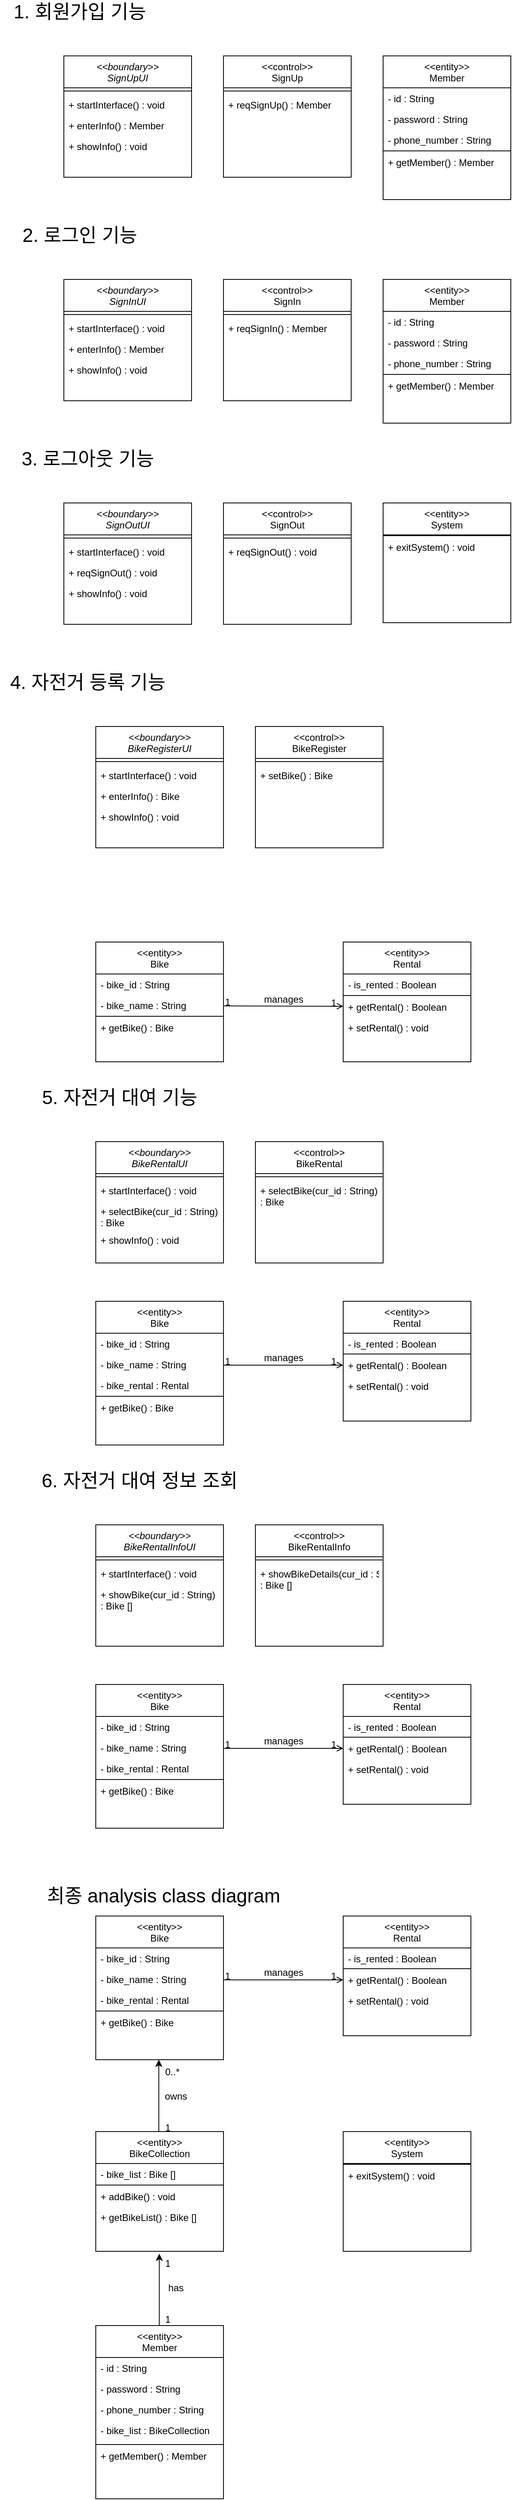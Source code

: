 <mxfile version="27.0.6">
  <diagram id="C5RBs43oDa-KdzZeNtuy" name="Page-1">
    <mxGraphModel dx="913" dy="504" grid="1" gridSize="10" guides="1" tooltips="1" connect="1" arrows="1" fold="1" page="1" pageScale="1" pageWidth="827" pageHeight="1169" math="0" shadow="0">
      <root>
        <mxCell id="WIyWlLk6GJQsqaUBKTNV-0" />
        <mxCell id="WIyWlLk6GJQsqaUBKTNV-1" parent="WIyWlLk6GJQsqaUBKTNV-0" />
        <mxCell id="zkfFHV4jXpPFQw0GAbJ--0" value="&lt;&lt;boundary&gt;&gt;&#xa;SignUpUI" style="swimlane;fontStyle=2;align=center;verticalAlign=top;childLayout=stackLayout;horizontal=1;startSize=40;horizontalStack=0;resizeParent=1;resizeLast=0;collapsible=1;marginBottom=0;rounded=0;shadow=0;strokeWidth=1;" parent="WIyWlLk6GJQsqaUBKTNV-1" vertex="1">
          <mxGeometry x="120" y="80" width="160" height="152" as="geometry">
            <mxRectangle x="220" y="120" width="160" height="26" as="alternateBounds" />
          </mxGeometry>
        </mxCell>
        <mxCell id="zkfFHV4jXpPFQw0GAbJ--4" value="" style="line;html=1;strokeWidth=1;align=left;verticalAlign=middle;spacingTop=-1;spacingLeft=3;spacingRight=3;rotatable=0;labelPosition=right;points=[];portConstraint=eastwest;" parent="zkfFHV4jXpPFQw0GAbJ--0" vertex="1">
          <mxGeometry y="40" width="160" height="8" as="geometry" />
        </mxCell>
        <mxCell id="zkfFHV4jXpPFQw0GAbJ--5" value="+ startInterface() : void" style="text;align=left;verticalAlign=top;spacingLeft=4;spacingRight=4;overflow=hidden;rotatable=0;points=[[0,0.5],[1,0.5]];portConstraint=eastwest;" parent="zkfFHV4jXpPFQw0GAbJ--0" vertex="1">
          <mxGeometry y="48" width="160" height="26" as="geometry" />
        </mxCell>
        <mxCell id="znJKKa7-wIsgLq9kwadT-13" value="+ enterInfo() : Member" style="text;align=left;verticalAlign=top;spacingLeft=4;spacingRight=4;overflow=hidden;rotatable=0;points=[[0,0.5],[1,0.5]];portConstraint=eastwest;" parent="zkfFHV4jXpPFQw0GAbJ--0" vertex="1">
          <mxGeometry y="74" width="160" height="26" as="geometry" />
        </mxCell>
        <mxCell id="znJKKa7-wIsgLq9kwadT-14" value="+ showInfo() : void" style="text;align=left;verticalAlign=top;spacingLeft=4;spacingRight=4;overflow=hidden;rotatable=0;points=[[0,0.5],[1,0.5]];portConstraint=eastwest;" parent="zkfFHV4jXpPFQw0GAbJ--0" vertex="1">
          <mxGeometry y="100" width="160" height="26" as="geometry" />
        </mxCell>
        <mxCell id="znJKKa7-wIsgLq9kwadT-0" value="&lt;&lt;control&gt;&gt;&#xa;SignUp" style="swimlane;fontStyle=0;align=center;verticalAlign=top;childLayout=stackLayout;horizontal=1;startSize=40;horizontalStack=0;resizeParent=1;resizeLast=0;collapsible=1;marginBottom=0;rounded=0;shadow=0;strokeWidth=1;" parent="WIyWlLk6GJQsqaUBKTNV-1" vertex="1">
          <mxGeometry x="320" y="80" width="160" height="152" as="geometry">
            <mxRectangle x="120" y="360" width="160" height="26" as="alternateBounds" />
          </mxGeometry>
        </mxCell>
        <mxCell id="znJKKa7-wIsgLq9kwadT-3" value="" style="line;html=1;strokeWidth=1;align=left;verticalAlign=middle;spacingTop=-1;spacingLeft=3;spacingRight=3;rotatable=0;labelPosition=right;points=[];portConstraint=eastwest;" parent="znJKKa7-wIsgLq9kwadT-0" vertex="1">
          <mxGeometry y="40" width="160" height="8" as="geometry" />
        </mxCell>
        <mxCell id="znJKKa7-wIsgLq9kwadT-4" value="+ reqSignUp() : Member" style="text;align=left;verticalAlign=top;spacingLeft=4;spacingRight=4;overflow=hidden;rotatable=0;points=[[0,0.5],[1,0.5]];portConstraint=eastwest;fontStyle=0" parent="znJKKa7-wIsgLq9kwadT-0" vertex="1">
          <mxGeometry y="48" width="160" height="26" as="geometry" />
        </mxCell>
        <mxCell id="znJKKa7-wIsgLq9kwadT-6" value="&lt;&lt;entity&gt;&gt;&#xa;Member" style="swimlane;fontStyle=0;align=center;verticalAlign=top;childLayout=stackLayout;horizontal=1;startSize=40;horizontalStack=0;resizeParent=1;resizeLast=0;collapsible=1;marginBottom=0;rounded=0;shadow=0;strokeWidth=1;" parent="WIyWlLk6GJQsqaUBKTNV-1" vertex="1">
          <mxGeometry x="520" y="80" width="160" height="180" as="geometry">
            <mxRectangle x="120" y="360" width="160" height="26" as="alternateBounds" />
          </mxGeometry>
        </mxCell>
        <mxCell id="znJKKa7-wIsgLq9kwadT-15" value="- id : String" style="text;align=left;verticalAlign=top;spacingLeft=4;spacingRight=4;overflow=hidden;rotatable=0;points=[[0,0.5],[1,0.5]];portConstraint=eastwest;" parent="znJKKa7-wIsgLq9kwadT-6" vertex="1">
          <mxGeometry y="40" width="160" height="26" as="geometry" />
        </mxCell>
        <mxCell id="znJKKa7-wIsgLq9kwadT-16" value="- password : String" style="text;align=left;verticalAlign=top;spacingLeft=4;spacingRight=4;overflow=hidden;rotatable=0;points=[[0,0.5],[1,0.5]];portConstraint=eastwest;" parent="znJKKa7-wIsgLq9kwadT-6" vertex="1">
          <mxGeometry y="66" width="160" height="26" as="geometry" />
        </mxCell>
        <mxCell id="znJKKa7-wIsgLq9kwadT-17" value="- phone_number : String" style="text;align=left;verticalAlign=top;spacingLeft=4;spacingRight=4;overflow=hidden;rotatable=0;points=[[0,0.5],[1,0.5]];portConstraint=eastwest;" parent="znJKKa7-wIsgLq9kwadT-6" vertex="1">
          <mxGeometry y="92" width="160" height="26" as="geometry" />
        </mxCell>
        <mxCell id="znJKKa7-wIsgLq9kwadT-9" value="" style="line;html=1;strokeWidth=1;align=left;verticalAlign=middle;spacingTop=-1;spacingLeft=3;spacingRight=3;rotatable=0;labelPosition=right;points=[];portConstraint=eastwest;" parent="znJKKa7-wIsgLq9kwadT-6" vertex="1">
          <mxGeometry y="118" width="160" height="2" as="geometry" />
        </mxCell>
        <mxCell id="oiuTVpjVhkVni7Yxts-U-2" value="+ getMember() : Member" style="text;align=left;verticalAlign=top;spacingLeft=4;spacingRight=4;overflow=hidden;rotatable=0;points=[[0,0.5],[1,0.5]];portConstraint=eastwest;fontStyle=0" parent="znJKKa7-wIsgLq9kwadT-6" vertex="1">
          <mxGeometry y="120" width="160" height="30" as="geometry" />
        </mxCell>
        <mxCell id="znJKKa7-wIsgLq9kwadT-18" value="1. 회원가입 기능" style="text;html=1;align=center;verticalAlign=middle;whiteSpace=wrap;rounded=0;fontSize=24;" parent="WIyWlLk6GJQsqaUBKTNV-1" vertex="1">
          <mxGeometry x="40" y="10" width="200" height="30" as="geometry" />
        </mxCell>
        <mxCell id="znJKKa7-wIsgLq9kwadT-19" value="2. 로그인 기능" style="text;html=1;align=center;verticalAlign=middle;whiteSpace=wrap;rounded=0;fontSize=24;" parent="WIyWlLk6GJQsqaUBKTNV-1" vertex="1">
          <mxGeometry x="40" y="290" width="200" height="30" as="geometry" />
        </mxCell>
        <mxCell id="znJKKa7-wIsgLq9kwadT-20" value="&lt;&lt;boundary&gt;&gt;&#xa;SignInUI" style="swimlane;fontStyle=2;align=center;verticalAlign=top;childLayout=stackLayout;horizontal=1;startSize=40;horizontalStack=0;resizeParent=1;resizeLast=0;collapsible=1;marginBottom=0;rounded=0;shadow=0;strokeWidth=1;" parent="WIyWlLk6GJQsqaUBKTNV-1" vertex="1">
          <mxGeometry x="120" y="360" width="160" height="152" as="geometry">
            <mxRectangle x="220" y="120" width="160" height="26" as="alternateBounds" />
          </mxGeometry>
        </mxCell>
        <mxCell id="znJKKa7-wIsgLq9kwadT-21" value="" style="line;html=1;strokeWidth=1;align=left;verticalAlign=middle;spacingTop=-1;spacingLeft=3;spacingRight=3;rotatable=0;labelPosition=right;points=[];portConstraint=eastwest;" parent="znJKKa7-wIsgLq9kwadT-20" vertex="1">
          <mxGeometry y="40" width="160" height="8" as="geometry" />
        </mxCell>
        <mxCell id="znJKKa7-wIsgLq9kwadT-22" value="+ startInterface() : void" style="text;align=left;verticalAlign=top;spacingLeft=4;spacingRight=4;overflow=hidden;rotatable=0;points=[[0,0.5],[1,0.5]];portConstraint=eastwest;" parent="znJKKa7-wIsgLq9kwadT-20" vertex="1">
          <mxGeometry y="48" width="160" height="26" as="geometry" />
        </mxCell>
        <mxCell id="znJKKa7-wIsgLq9kwadT-23" value="+ enterInfo() : Member" style="text;align=left;verticalAlign=top;spacingLeft=4;spacingRight=4;overflow=hidden;rotatable=0;points=[[0,0.5],[1,0.5]];portConstraint=eastwest;" parent="znJKKa7-wIsgLq9kwadT-20" vertex="1">
          <mxGeometry y="74" width="160" height="26" as="geometry" />
        </mxCell>
        <mxCell id="znJKKa7-wIsgLq9kwadT-24" value="+ showInfo() : void" style="text;align=left;verticalAlign=top;spacingLeft=4;spacingRight=4;overflow=hidden;rotatable=0;points=[[0,0.5],[1,0.5]];portConstraint=eastwest;" parent="znJKKa7-wIsgLq9kwadT-20" vertex="1">
          <mxGeometry y="100" width="160" height="26" as="geometry" />
        </mxCell>
        <mxCell id="znJKKa7-wIsgLq9kwadT-25" value="&lt;&lt;control&gt;&gt;&#xa;SignIn" style="swimlane;fontStyle=0;align=center;verticalAlign=top;childLayout=stackLayout;horizontal=1;startSize=40;horizontalStack=0;resizeParent=1;resizeLast=0;collapsible=1;marginBottom=0;rounded=0;shadow=0;strokeWidth=1;" parent="WIyWlLk6GJQsqaUBKTNV-1" vertex="1">
          <mxGeometry x="320" y="360" width="160" height="152" as="geometry">
            <mxRectangle x="120" y="360" width="160" height="26" as="alternateBounds" />
          </mxGeometry>
        </mxCell>
        <mxCell id="znJKKa7-wIsgLq9kwadT-26" value="" style="line;html=1;strokeWidth=1;align=left;verticalAlign=middle;spacingTop=-1;spacingLeft=3;spacingRight=3;rotatable=0;labelPosition=right;points=[];portConstraint=eastwest;" parent="znJKKa7-wIsgLq9kwadT-25" vertex="1">
          <mxGeometry y="40" width="160" height="8" as="geometry" />
        </mxCell>
        <mxCell id="znJKKa7-wIsgLq9kwadT-27" value="+ reqSignIn() : Member" style="text;align=left;verticalAlign=top;spacingLeft=4;spacingRight=4;overflow=hidden;rotatable=0;points=[[0,0.5],[1,0.5]];portConstraint=eastwest;fontStyle=0" parent="znJKKa7-wIsgLq9kwadT-25" vertex="1">
          <mxGeometry y="48" width="160" height="26" as="geometry" />
        </mxCell>
        <mxCell id="znJKKa7-wIsgLq9kwadT-34" value="3. 로그아웃 기능" style="text;html=1;align=center;verticalAlign=middle;whiteSpace=wrap;rounded=0;fontSize=24;" parent="WIyWlLk6GJQsqaUBKTNV-1" vertex="1">
          <mxGeometry x="50" y="570" width="200" height="30" as="geometry" />
        </mxCell>
        <mxCell id="znJKKa7-wIsgLq9kwadT-35" value="&lt;&lt;boundary&gt;&gt;&#xa;SignOutUI" style="swimlane;fontStyle=2;align=center;verticalAlign=top;childLayout=stackLayout;horizontal=1;startSize=40;horizontalStack=0;resizeParent=1;resizeLast=0;collapsible=1;marginBottom=0;rounded=0;shadow=0;strokeWidth=1;" parent="WIyWlLk6GJQsqaUBKTNV-1" vertex="1">
          <mxGeometry x="120" y="640" width="160" height="152" as="geometry">
            <mxRectangle x="220" y="120" width="160" height="26" as="alternateBounds" />
          </mxGeometry>
        </mxCell>
        <mxCell id="znJKKa7-wIsgLq9kwadT-36" value="" style="line;html=1;strokeWidth=1;align=left;verticalAlign=middle;spacingTop=-1;spacingLeft=3;spacingRight=3;rotatable=0;labelPosition=right;points=[];portConstraint=eastwest;" parent="znJKKa7-wIsgLq9kwadT-35" vertex="1">
          <mxGeometry y="40" width="160" height="8" as="geometry" />
        </mxCell>
        <mxCell id="znJKKa7-wIsgLq9kwadT-37" value="+ startInterface() : void" style="text;align=left;verticalAlign=top;spacingLeft=4;spacingRight=4;overflow=hidden;rotatable=0;points=[[0,0.5],[1,0.5]];portConstraint=eastwest;" parent="znJKKa7-wIsgLq9kwadT-35" vertex="1">
          <mxGeometry y="48" width="160" height="26" as="geometry" />
        </mxCell>
        <mxCell id="znJKKa7-wIsgLq9kwadT-38" value="+ reqSignOut() : void" style="text;align=left;verticalAlign=top;spacingLeft=4;spacingRight=4;overflow=hidden;rotatable=0;points=[[0,0.5],[1,0.5]];portConstraint=eastwest;" parent="znJKKa7-wIsgLq9kwadT-35" vertex="1">
          <mxGeometry y="74" width="160" height="26" as="geometry" />
        </mxCell>
        <mxCell id="znJKKa7-wIsgLq9kwadT-39" value="+ showInfo() : void" style="text;align=left;verticalAlign=top;spacingLeft=4;spacingRight=4;overflow=hidden;rotatable=0;points=[[0,0.5],[1,0.5]];portConstraint=eastwest;" parent="znJKKa7-wIsgLq9kwadT-35" vertex="1">
          <mxGeometry y="100" width="160" height="26" as="geometry" />
        </mxCell>
        <mxCell id="znJKKa7-wIsgLq9kwadT-40" value="&lt;&lt;control&gt;&gt;&#xa;SignOut" style="swimlane;fontStyle=0;align=center;verticalAlign=top;childLayout=stackLayout;horizontal=1;startSize=40;horizontalStack=0;resizeParent=1;resizeLast=0;collapsible=1;marginBottom=0;rounded=0;shadow=0;strokeWidth=1;" parent="WIyWlLk6GJQsqaUBKTNV-1" vertex="1">
          <mxGeometry x="320" y="640" width="160" height="152" as="geometry">
            <mxRectangle x="120" y="360" width="160" height="26" as="alternateBounds" />
          </mxGeometry>
        </mxCell>
        <mxCell id="znJKKa7-wIsgLq9kwadT-41" value="" style="line;html=1;strokeWidth=1;align=left;verticalAlign=middle;spacingTop=-1;spacingLeft=3;spacingRight=3;rotatable=0;labelPosition=right;points=[];portConstraint=eastwest;" parent="znJKKa7-wIsgLq9kwadT-40" vertex="1">
          <mxGeometry y="40" width="160" height="8" as="geometry" />
        </mxCell>
        <mxCell id="znJKKa7-wIsgLq9kwadT-42" value="+ reqSignOut() : void" style="text;align=left;verticalAlign=top;spacingLeft=4;spacingRight=4;overflow=hidden;rotatable=0;points=[[0,0.5],[1,0.5]];portConstraint=eastwest;fontStyle=0" parent="znJKKa7-wIsgLq9kwadT-40" vertex="1">
          <mxGeometry y="48" width="160" height="26" as="geometry" />
        </mxCell>
        <mxCell id="znJKKa7-wIsgLq9kwadT-43" value="&lt;&lt;entity&gt;&gt;&#xa;System" style="swimlane;fontStyle=0;align=center;verticalAlign=top;childLayout=stackLayout;horizontal=1;startSize=40;horizontalStack=0;resizeParent=1;resizeLast=0;collapsible=1;marginBottom=0;rounded=0;shadow=0;strokeWidth=1;" parent="WIyWlLk6GJQsqaUBKTNV-1" vertex="1">
          <mxGeometry x="520" y="640" width="160" height="150" as="geometry">
            <mxRectangle x="120" y="360" width="160" height="26" as="alternateBounds" />
          </mxGeometry>
        </mxCell>
        <mxCell id="znJKKa7-wIsgLq9kwadT-47" value="" style="line;html=1;strokeWidth=1;align=left;verticalAlign=middle;spacingTop=-1;spacingLeft=3;spacingRight=3;rotatable=0;labelPosition=right;points=[];portConstraint=eastwest;" parent="znJKKa7-wIsgLq9kwadT-43" vertex="1">
          <mxGeometry y="40" width="160" height="2" as="geometry" />
        </mxCell>
        <mxCell id="znJKKa7-wIsgLq9kwadT-48" value="+ exitSystem() : void" style="text;align=left;verticalAlign=top;spacingLeft=4;spacingRight=4;overflow=hidden;rotatable=0;points=[[0,0.5],[1,0.5]];portConstraint=eastwest;fontStyle=0" parent="znJKKa7-wIsgLq9kwadT-43" vertex="1">
          <mxGeometry y="42" width="160" height="26" as="geometry" />
        </mxCell>
        <mxCell id="znJKKa7-wIsgLq9kwadT-49" value="4. 자전거 등록 기능" style="text;html=1;align=center;verticalAlign=middle;whiteSpace=wrap;rounded=0;fontSize=24;" parent="WIyWlLk6GJQsqaUBKTNV-1" vertex="1">
          <mxGeometry x="50" y="850" width="200" height="30" as="geometry" />
        </mxCell>
        <mxCell id="znJKKa7-wIsgLq9kwadT-61" value="&lt;&lt;boundary&gt;&gt;&#xa;BikeRegisterUI" style="swimlane;fontStyle=2;align=center;verticalAlign=top;childLayout=stackLayout;horizontal=1;startSize=40;horizontalStack=0;resizeParent=1;resizeLast=0;collapsible=1;marginBottom=0;rounded=0;shadow=0;strokeWidth=1;" parent="WIyWlLk6GJQsqaUBKTNV-1" vertex="1">
          <mxGeometry x="160" y="920" width="160" height="152" as="geometry">
            <mxRectangle x="220" y="120" width="160" height="26" as="alternateBounds" />
          </mxGeometry>
        </mxCell>
        <mxCell id="znJKKa7-wIsgLq9kwadT-62" value="" style="line;html=1;strokeWidth=1;align=left;verticalAlign=middle;spacingTop=-1;spacingLeft=3;spacingRight=3;rotatable=0;labelPosition=right;points=[];portConstraint=eastwest;" parent="znJKKa7-wIsgLq9kwadT-61" vertex="1">
          <mxGeometry y="40" width="160" height="8" as="geometry" />
        </mxCell>
        <mxCell id="znJKKa7-wIsgLq9kwadT-63" value="+ startInterface() : void" style="text;align=left;verticalAlign=top;spacingLeft=4;spacingRight=4;overflow=hidden;rotatable=0;points=[[0,0.5],[1,0.5]];portConstraint=eastwest;" parent="znJKKa7-wIsgLq9kwadT-61" vertex="1">
          <mxGeometry y="48" width="160" height="26" as="geometry" />
        </mxCell>
        <mxCell id="znJKKa7-wIsgLq9kwadT-64" value="+ enterInfo() : Bike" style="text;align=left;verticalAlign=top;spacingLeft=4;spacingRight=4;overflow=hidden;rotatable=0;points=[[0,0.5],[1,0.5]];portConstraint=eastwest;" parent="znJKKa7-wIsgLq9kwadT-61" vertex="1">
          <mxGeometry y="74" width="160" height="26" as="geometry" />
        </mxCell>
        <mxCell id="znJKKa7-wIsgLq9kwadT-65" value="+ showInfo() : void" style="text;align=left;verticalAlign=top;spacingLeft=4;spacingRight=4;overflow=hidden;rotatable=0;points=[[0,0.5],[1,0.5]];portConstraint=eastwest;" parent="znJKKa7-wIsgLq9kwadT-61" vertex="1">
          <mxGeometry y="100" width="160" height="26" as="geometry" />
        </mxCell>
        <mxCell id="znJKKa7-wIsgLq9kwadT-66" value="&lt;&lt;control&gt;&gt;&#xa;BikeRegister" style="swimlane;fontStyle=0;align=center;verticalAlign=top;childLayout=stackLayout;horizontal=1;startSize=40;horizontalStack=0;resizeParent=1;resizeLast=0;collapsible=1;marginBottom=0;rounded=0;shadow=0;strokeWidth=1;" parent="WIyWlLk6GJQsqaUBKTNV-1" vertex="1">
          <mxGeometry x="360" y="920" width="160" height="152" as="geometry">
            <mxRectangle x="120" y="360" width="160" height="26" as="alternateBounds" />
          </mxGeometry>
        </mxCell>
        <mxCell id="znJKKa7-wIsgLq9kwadT-67" value="" style="line;html=1;strokeWidth=1;align=left;verticalAlign=middle;spacingTop=-1;spacingLeft=3;spacingRight=3;rotatable=0;labelPosition=right;points=[];portConstraint=eastwest;" parent="znJKKa7-wIsgLq9kwadT-66" vertex="1">
          <mxGeometry y="40" width="160" height="8" as="geometry" />
        </mxCell>
        <mxCell id="znJKKa7-wIsgLq9kwadT-68" value="+ setBike() : Bike" style="text;align=left;verticalAlign=top;spacingLeft=4;spacingRight=4;overflow=hidden;rotatable=0;points=[[0,0.5],[1,0.5]];portConstraint=eastwest;fontStyle=0" parent="znJKKa7-wIsgLq9kwadT-66" vertex="1">
          <mxGeometry y="48" width="160" height="26" as="geometry" />
        </mxCell>
        <mxCell id="znJKKa7-wIsgLq9kwadT-75" value="5. 자전거 대여 기능" style="text;html=1;align=center;verticalAlign=middle;whiteSpace=wrap;rounded=0;fontSize=24;" parent="WIyWlLk6GJQsqaUBKTNV-1" vertex="1">
          <mxGeometry x="90" y="1370" width="200" height="30" as="geometry" />
        </mxCell>
        <mxCell id="znJKKa7-wIsgLq9kwadT-76" value="&lt;&lt;boundary&gt;&gt;&#xa;BikeRentalUI" style="swimlane;fontStyle=2;align=center;verticalAlign=top;childLayout=stackLayout;horizontal=1;startSize=40;horizontalStack=0;resizeParent=1;resizeLast=0;collapsible=1;marginBottom=0;rounded=0;shadow=0;strokeWidth=1;" parent="WIyWlLk6GJQsqaUBKTNV-1" vertex="1">
          <mxGeometry x="160" y="1440" width="160" height="152" as="geometry">
            <mxRectangle x="220" y="120" width="160" height="26" as="alternateBounds" />
          </mxGeometry>
        </mxCell>
        <mxCell id="znJKKa7-wIsgLq9kwadT-77" value="" style="line;html=1;strokeWidth=1;align=left;verticalAlign=middle;spacingTop=-1;spacingLeft=3;spacingRight=3;rotatable=0;labelPosition=right;points=[];portConstraint=eastwest;" parent="znJKKa7-wIsgLq9kwadT-76" vertex="1">
          <mxGeometry y="40" width="160" height="8" as="geometry" />
        </mxCell>
        <mxCell id="znJKKa7-wIsgLq9kwadT-78" value="+ startInterface() : void" style="text;align=left;verticalAlign=top;spacingLeft=4;spacingRight=4;overflow=hidden;rotatable=0;points=[[0,0.5],[1,0.5]];portConstraint=eastwest;" parent="znJKKa7-wIsgLq9kwadT-76" vertex="1">
          <mxGeometry y="48" width="160" height="26" as="geometry" />
        </mxCell>
        <mxCell id="znJKKa7-wIsgLq9kwadT-79" value="+ selectBike(cur_id : String)&#xa;: Bike" style="text;align=left;verticalAlign=top;spacingLeft=4;spacingRight=4;overflow=hidden;rotatable=0;points=[[0,0.5],[1,0.5]];portConstraint=eastwest;" parent="znJKKa7-wIsgLq9kwadT-76" vertex="1">
          <mxGeometry y="74" width="160" height="36" as="geometry" />
        </mxCell>
        <mxCell id="znJKKa7-wIsgLq9kwadT-80" value="+ showInfo() : void" style="text;align=left;verticalAlign=top;spacingLeft=4;spacingRight=4;overflow=hidden;rotatable=0;points=[[0,0.5],[1,0.5]];portConstraint=eastwest;" parent="znJKKa7-wIsgLq9kwadT-76" vertex="1">
          <mxGeometry y="110" width="160" height="26" as="geometry" />
        </mxCell>
        <mxCell id="znJKKa7-wIsgLq9kwadT-81" value="&lt;&lt;control&gt;&gt;&#xa;BikeRental" style="swimlane;fontStyle=0;align=center;verticalAlign=top;childLayout=stackLayout;horizontal=1;startSize=40;horizontalStack=0;resizeParent=1;resizeLast=0;collapsible=1;marginBottom=0;rounded=0;shadow=0;strokeWidth=1;" parent="WIyWlLk6GJQsqaUBKTNV-1" vertex="1">
          <mxGeometry x="360" y="1440" width="160" height="152" as="geometry">
            <mxRectangle x="120" y="360" width="160" height="26" as="alternateBounds" />
          </mxGeometry>
        </mxCell>
        <mxCell id="znJKKa7-wIsgLq9kwadT-82" value="" style="line;html=1;strokeWidth=1;align=left;verticalAlign=middle;spacingTop=-1;spacingLeft=3;spacingRight=3;rotatable=0;labelPosition=right;points=[];portConstraint=eastwest;" parent="znJKKa7-wIsgLq9kwadT-81" vertex="1">
          <mxGeometry y="40" width="160" height="8" as="geometry" />
        </mxCell>
        <mxCell id="znJKKa7-wIsgLq9kwadT-83" value="+ selectBike(cur_id : String)&#xa;: Bike" style="text;align=left;verticalAlign=top;spacingLeft=4;spacingRight=4;overflow=hidden;rotatable=0;points=[[0,0.5],[1,0.5]];portConstraint=eastwest;fontStyle=0" parent="znJKKa7-wIsgLq9kwadT-81" vertex="1">
          <mxGeometry y="48" width="160" height="52" as="geometry" />
        </mxCell>
        <mxCell id="znJKKa7-wIsgLq9kwadT-112" value="6. 자전거 대여 정보 조회" style="text;html=1;align=center;verticalAlign=middle;whiteSpace=wrap;rounded=0;fontSize=24;" parent="WIyWlLk6GJQsqaUBKTNV-1" vertex="1">
          <mxGeometry x="90" y="1850" width="250" height="30" as="geometry" />
        </mxCell>
        <mxCell id="znJKKa7-wIsgLq9kwadT-113" value="&lt;&lt;boundary&gt;&gt;&#xa;BikeRentalInfoUI" style="swimlane;fontStyle=2;align=center;verticalAlign=top;childLayout=stackLayout;horizontal=1;startSize=40;horizontalStack=0;resizeParent=1;resizeLast=0;collapsible=1;marginBottom=0;rounded=0;shadow=0;strokeWidth=1;" parent="WIyWlLk6GJQsqaUBKTNV-1" vertex="1">
          <mxGeometry x="160" y="1920" width="160" height="152" as="geometry">
            <mxRectangle x="220" y="120" width="160" height="26" as="alternateBounds" />
          </mxGeometry>
        </mxCell>
        <mxCell id="znJKKa7-wIsgLq9kwadT-114" value="" style="line;html=1;strokeWidth=1;align=left;verticalAlign=middle;spacingTop=-1;spacingLeft=3;spacingRight=3;rotatable=0;labelPosition=right;points=[];portConstraint=eastwest;" parent="znJKKa7-wIsgLq9kwadT-113" vertex="1">
          <mxGeometry y="40" width="160" height="8" as="geometry" />
        </mxCell>
        <mxCell id="znJKKa7-wIsgLq9kwadT-115" value="+ startInterface() : void" style="text;align=left;verticalAlign=top;spacingLeft=4;spacingRight=4;overflow=hidden;rotatable=0;points=[[0,0.5],[1,0.5]];portConstraint=eastwest;" parent="znJKKa7-wIsgLq9kwadT-113" vertex="1">
          <mxGeometry y="48" width="160" height="26" as="geometry" />
        </mxCell>
        <mxCell id="znJKKa7-wIsgLq9kwadT-116" value="+ showBike(cur_id : String)&#xa;: Bike []" style="text;align=left;verticalAlign=top;spacingLeft=4;spacingRight=4;overflow=hidden;rotatable=0;points=[[0,0.5],[1,0.5]];portConstraint=eastwest;" parent="znJKKa7-wIsgLq9kwadT-113" vertex="1">
          <mxGeometry y="74" width="160" height="56" as="geometry" />
        </mxCell>
        <mxCell id="znJKKa7-wIsgLq9kwadT-118" value="&lt;&lt;control&gt;&gt;&#xa;BikeRentalInfo" style="swimlane;fontStyle=0;align=center;verticalAlign=top;childLayout=stackLayout;horizontal=1;startSize=40;horizontalStack=0;resizeParent=1;resizeLast=0;collapsible=1;marginBottom=0;rounded=0;shadow=0;strokeWidth=1;" parent="WIyWlLk6GJQsqaUBKTNV-1" vertex="1">
          <mxGeometry x="360" y="1920" width="160" height="152" as="geometry">
            <mxRectangle x="120" y="360" width="160" height="26" as="alternateBounds" />
          </mxGeometry>
        </mxCell>
        <mxCell id="znJKKa7-wIsgLq9kwadT-119" value="" style="line;html=1;strokeWidth=1;align=left;verticalAlign=middle;spacingTop=-1;spacingLeft=3;spacingRight=3;rotatable=0;labelPosition=right;points=[];portConstraint=eastwest;" parent="znJKKa7-wIsgLq9kwadT-118" vertex="1">
          <mxGeometry y="40" width="160" height="8" as="geometry" />
        </mxCell>
        <mxCell id="znJKKa7-wIsgLq9kwadT-120" value="+ showBikeDetails(cur_id : String)&#xa;: Bike []" style="text;align=left;verticalAlign=top;spacingLeft=4;spacingRight=4;overflow=hidden;rotatable=0;points=[[0,0.5],[1,0.5]];portConstraint=eastwest;fontStyle=0" parent="znJKKa7-wIsgLq9kwadT-118" vertex="1">
          <mxGeometry y="48" width="160" height="52" as="geometry" />
        </mxCell>
        <mxCell id="Q6VU5MWx2RJyQ_C1QBci-0" value="&lt;&lt;entity&gt;&gt;&#xa;Bike" style="swimlane;fontStyle=0;align=center;verticalAlign=top;childLayout=stackLayout;horizontal=1;startSize=40;horizontalStack=0;resizeParent=1;resizeLast=0;collapsible=1;marginBottom=0;rounded=0;shadow=0;strokeWidth=1;" parent="WIyWlLk6GJQsqaUBKTNV-1" vertex="1">
          <mxGeometry x="160" y="1190" width="160" height="150" as="geometry">
            <mxRectangle x="120" y="360" width="160" height="26" as="alternateBounds" />
          </mxGeometry>
        </mxCell>
        <mxCell id="Q6VU5MWx2RJyQ_C1QBci-1" value="- bike_id : String" style="text;align=left;verticalAlign=top;spacingLeft=4;spacingRight=4;overflow=hidden;rotatable=0;points=[[0,0.5],[1,0.5]];portConstraint=eastwest;" parent="Q6VU5MWx2RJyQ_C1QBci-0" vertex="1">
          <mxGeometry y="40" width="160" height="26" as="geometry" />
        </mxCell>
        <mxCell id="Q6VU5MWx2RJyQ_C1QBci-2" value="- bike_name : String" style="text;align=left;verticalAlign=top;spacingLeft=4;spacingRight=4;overflow=hidden;rotatable=0;points=[[0,0.5],[1,0.5]];portConstraint=eastwest;" parent="Q6VU5MWx2RJyQ_C1QBci-0" vertex="1">
          <mxGeometry y="66" width="160" height="26" as="geometry" />
        </mxCell>
        <mxCell id="Q6VU5MWx2RJyQ_C1QBci-3" value="" style="line;html=1;strokeWidth=1;align=left;verticalAlign=middle;spacingTop=-1;spacingLeft=3;spacingRight=3;rotatable=0;labelPosition=right;points=[];portConstraint=eastwest;" parent="Q6VU5MWx2RJyQ_C1QBci-0" vertex="1">
          <mxGeometry y="92" width="160" height="2" as="geometry" />
        </mxCell>
        <mxCell id="Q6VU5MWx2RJyQ_C1QBci-4" value="+ getBike() : Bike" style="text;align=left;verticalAlign=top;spacingLeft=4;spacingRight=4;overflow=hidden;rotatable=0;points=[[0,0.5],[1,0.5]];portConstraint=eastwest;fontStyle=0" parent="Q6VU5MWx2RJyQ_C1QBci-0" vertex="1">
          <mxGeometry y="94" width="160" height="26" as="geometry" />
        </mxCell>
        <mxCell id="Q6VU5MWx2RJyQ_C1QBci-5" value="&lt;&lt;entity&gt;&gt;&#xa;Rental" style="swimlane;fontStyle=0;align=center;verticalAlign=top;childLayout=stackLayout;horizontal=1;startSize=40;horizontalStack=0;resizeParent=1;resizeLast=0;collapsible=1;marginBottom=0;rounded=0;shadow=0;strokeWidth=1;" parent="WIyWlLk6GJQsqaUBKTNV-1" vertex="1">
          <mxGeometry x="470" y="1190" width="160" height="150" as="geometry">
            <mxRectangle x="120" y="360" width="160" height="26" as="alternateBounds" />
          </mxGeometry>
        </mxCell>
        <mxCell id="Q6VU5MWx2RJyQ_C1QBci-6" value="- is_rented : Boolean" style="text;align=left;verticalAlign=top;spacingLeft=4;spacingRight=4;overflow=hidden;rotatable=0;points=[[0,0.5],[1,0.5]];portConstraint=eastwest;" parent="Q6VU5MWx2RJyQ_C1QBci-5" vertex="1">
          <mxGeometry y="40" width="160" height="26" as="geometry" />
        </mxCell>
        <mxCell id="Q6VU5MWx2RJyQ_C1QBci-7" value="" style="line;html=1;strokeWidth=1;align=left;verticalAlign=middle;spacingTop=-1;spacingLeft=3;spacingRight=3;rotatable=0;labelPosition=right;points=[];portConstraint=eastwest;" parent="Q6VU5MWx2RJyQ_C1QBci-5" vertex="1">
          <mxGeometry y="66" width="160" height="2" as="geometry" />
        </mxCell>
        <mxCell id="Q6VU5MWx2RJyQ_C1QBci-8" value="+ getRental() : Boolean" style="text;align=left;verticalAlign=top;spacingLeft=4;spacingRight=4;overflow=hidden;rotatable=0;points=[[0,0.5],[1,0.5]];portConstraint=eastwest;fontStyle=0" parent="Q6VU5MWx2RJyQ_C1QBci-5" vertex="1">
          <mxGeometry y="68" width="160" height="26" as="geometry" />
        </mxCell>
        <mxCell id="Q6VU5MWx2RJyQ_C1QBci-16" value="+ setRental() : void" style="text;align=left;verticalAlign=top;spacingLeft=4;spacingRight=4;overflow=hidden;rotatable=0;points=[[0,0.5],[1,0.5]];portConstraint=eastwest;fontStyle=0" parent="Q6VU5MWx2RJyQ_C1QBci-5" vertex="1">
          <mxGeometry y="94" width="160" height="26" as="geometry" />
        </mxCell>
        <mxCell id="Q6VU5MWx2RJyQ_C1QBci-10" value="" style="endArrow=open;shadow=0;strokeWidth=1;rounded=0;curved=0;endFill=1;edgeStyle=elbowEdgeStyle;elbow=vertical;entryX=0;entryY=0.5;entryDx=0;entryDy=0;" parent="WIyWlLk6GJQsqaUBKTNV-1" target="Q6VU5MWx2RJyQ_C1QBci-8" edge="1">
          <mxGeometry x="0.5" y="41" relative="1" as="geometry">
            <mxPoint x="320" y="1270" as="sourcePoint" />
            <mxPoint x="448" y="1270" as="targetPoint" />
            <mxPoint x="-40" y="32" as="offset" />
          </mxGeometry>
        </mxCell>
        <mxCell id="Q6VU5MWx2RJyQ_C1QBci-11" value="1" style="resizable=0;align=left;verticalAlign=bottom;labelBackgroundColor=none;fontSize=12;" parent="Q6VU5MWx2RJyQ_C1QBci-10" connectable="0" vertex="1">
          <mxGeometry x="-1" relative="1" as="geometry">
            <mxPoint y="4" as="offset" />
          </mxGeometry>
        </mxCell>
        <mxCell id="Q6VU5MWx2RJyQ_C1QBci-12" value="1" style="resizable=0;align=right;verticalAlign=bottom;labelBackgroundColor=none;fontSize=12;" parent="Q6VU5MWx2RJyQ_C1QBci-10" connectable="0" vertex="1">
          <mxGeometry x="1" relative="1" as="geometry">
            <mxPoint x="-7" y="4" as="offset" />
          </mxGeometry>
        </mxCell>
        <mxCell id="Q6VU5MWx2RJyQ_C1QBci-13" value="manages" style="text;html=1;resizable=0;points=[];;align=center;verticalAlign=middle;labelBackgroundColor=none;rounded=0;shadow=0;strokeWidth=1;fontSize=12;" parent="Q6VU5MWx2RJyQ_C1QBci-10" vertex="1" connectable="0">
          <mxGeometry x="0.5" y="49" relative="1" as="geometry">
            <mxPoint x="-38" y="40" as="offset" />
          </mxGeometry>
        </mxCell>
        <mxCell id="Q6VU5MWx2RJyQ_C1QBci-17" value="&lt;&lt;entity&gt;&gt;&#xa;Bike" style="swimlane;fontStyle=0;align=center;verticalAlign=top;childLayout=stackLayout;horizontal=1;startSize=40;horizontalStack=0;resizeParent=1;resizeLast=0;collapsible=1;marginBottom=0;rounded=0;shadow=0;strokeWidth=1;" parent="WIyWlLk6GJQsqaUBKTNV-1" vertex="1">
          <mxGeometry x="160" y="1640" width="160" height="180" as="geometry">
            <mxRectangle x="120" y="360" width="160" height="26" as="alternateBounds" />
          </mxGeometry>
        </mxCell>
        <mxCell id="Q6VU5MWx2RJyQ_C1QBci-18" value="- bike_id : String" style="text;align=left;verticalAlign=top;spacingLeft=4;spacingRight=4;overflow=hidden;rotatable=0;points=[[0,0.5],[1,0.5]];portConstraint=eastwest;" parent="Q6VU5MWx2RJyQ_C1QBci-17" vertex="1">
          <mxGeometry y="40" width="160" height="26" as="geometry" />
        </mxCell>
        <mxCell id="Q6VU5MWx2RJyQ_C1QBci-19" value="- bike_name : String" style="text;align=left;verticalAlign=top;spacingLeft=4;spacingRight=4;overflow=hidden;rotatable=0;points=[[0,0.5],[1,0.5]];portConstraint=eastwest;" parent="Q6VU5MWx2RJyQ_C1QBci-17" vertex="1">
          <mxGeometry y="66" width="160" height="26" as="geometry" />
        </mxCell>
        <mxCell id="luOhovZbfKaCXBTnrdMP-12" value="- bike_rental : Rental" style="text;align=left;verticalAlign=top;spacingLeft=4;spacingRight=4;overflow=hidden;rotatable=0;points=[[0,0.5],[1,0.5]];portConstraint=eastwest;" vertex="1" parent="Q6VU5MWx2RJyQ_C1QBci-17">
          <mxGeometry y="92" width="160" height="26" as="geometry" />
        </mxCell>
        <mxCell id="Q6VU5MWx2RJyQ_C1QBci-20" value="" style="line;html=1;strokeWidth=1;align=left;verticalAlign=middle;spacingTop=-1;spacingLeft=3;spacingRight=3;rotatable=0;labelPosition=right;points=[];portConstraint=eastwest;" parent="Q6VU5MWx2RJyQ_C1QBci-17" vertex="1">
          <mxGeometry y="118" width="160" height="2" as="geometry" />
        </mxCell>
        <mxCell id="Q6VU5MWx2RJyQ_C1QBci-21" value="+ getBike() : Bike" style="text;align=left;verticalAlign=top;spacingLeft=4;spacingRight=4;overflow=hidden;rotatable=0;points=[[0,0.5],[1,0.5]];portConstraint=eastwest;fontStyle=0" parent="Q6VU5MWx2RJyQ_C1QBci-17" vertex="1">
          <mxGeometry y="120" width="160" height="26" as="geometry" />
        </mxCell>
        <mxCell id="Q6VU5MWx2RJyQ_C1QBci-23" value="&lt;&lt;entity&gt;&gt;&#xa;Rental" style="swimlane;fontStyle=0;align=center;verticalAlign=top;childLayout=stackLayout;horizontal=1;startSize=40;horizontalStack=0;resizeParent=1;resizeLast=0;collapsible=1;marginBottom=0;rounded=0;shadow=0;strokeWidth=1;" parent="WIyWlLk6GJQsqaUBKTNV-1" vertex="1">
          <mxGeometry x="470" y="1640" width="160" height="150" as="geometry">
            <mxRectangle x="120" y="360" width="160" height="26" as="alternateBounds" />
          </mxGeometry>
        </mxCell>
        <mxCell id="Q6VU5MWx2RJyQ_C1QBci-24" value="- is_rented : Boolean" style="text;align=left;verticalAlign=top;spacingLeft=4;spacingRight=4;overflow=hidden;rotatable=0;points=[[0,0.5],[1,0.5]];portConstraint=eastwest;" parent="Q6VU5MWx2RJyQ_C1QBci-23" vertex="1">
          <mxGeometry y="40" width="160" height="25" as="geometry" />
        </mxCell>
        <mxCell id="Q6VU5MWx2RJyQ_C1QBci-25" value="" style="line;html=1;strokeWidth=1;align=left;verticalAlign=middle;spacingTop=-1;spacingLeft=3;spacingRight=3;rotatable=0;labelPosition=right;points=[];portConstraint=eastwest;" parent="Q6VU5MWx2RJyQ_C1QBci-23" vertex="1">
          <mxGeometry y="65" width="160" height="2" as="geometry" />
        </mxCell>
        <mxCell id="Q6VU5MWx2RJyQ_C1QBci-26" value="+ getRental() : Boolean" style="text;align=left;verticalAlign=top;spacingLeft=4;spacingRight=4;overflow=hidden;rotatable=0;points=[[0,0.5],[1,0.5]];portConstraint=eastwest;fontStyle=0" parent="Q6VU5MWx2RJyQ_C1QBci-23" vertex="1">
          <mxGeometry y="67" width="160" height="26" as="geometry" />
        </mxCell>
        <mxCell id="Q6VU5MWx2RJyQ_C1QBci-28" value="+ setRental() : void" style="text;align=left;verticalAlign=top;spacingLeft=4;spacingRight=4;overflow=hidden;rotatable=0;points=[[0,0.5],[1,0.5]];portConstraint=eastwest;fontStyle=0" parent="Q6VU5MWx2RJyQ_C1QBci-23" vertex="1">
          <mxGeometry y="93" width="160" height="26" as="geometry" />
        </mxCell>
        <mxCell id="Q6VU5MWx2RJyQ_C1QBci-29" value="" style="endArrow=open;shadow=0;strokeWidth=1;rounded=0;curved=0;endFill=1;edgeStyle=elbowEdgeStyle;elbow=vertical;entryX=0;entryY=0.5;entryDx=0;entryDy=0;" parent="WIyWlLk6GJQsqaUBKTNV-1" target="Q6VU5MWx2RJyQ_C1QBci-26" edge="1">
          <mxGeometry x="0.5" y="41" relative="1" as="geometry">
            <mxPoint x="320" y="1720" as="sourcePoint" />
            <mxPoint x="448" y="1720" as="targetPoint" />
            <mxPoint x="-40" y="32" as="offset" />
          </mxGeometry>
        </mxCell>
        <mxCell id="Q6VU5MWx2RJyQ_C1QBci-30" value="1" style="resizable=0;align=left;verticalAlign=bottom;labelBackgroundColor=none;fontSize=12;" parent="Q6VU5MWx2RJyQ_C1QBci-29" connectable="0" vertex="1">
          <mxGeometry x="-1" relative="1" as="geometry">
            <mxPoint y="4" as="offset" />
          </mxGeometry>
        </mxCell>
        <mxCell id="Q6VU5MWx2RJyQ_C1QBci-31" value="1" style="resizable=0;align=right;verticalAlign=bottom;labelBackgroundColor=none;fontSize=12;" parent="Q6VU5MWx2RJyQ_C1QBci-29" connectable="0" vertex="1">
          <mxGeometry x="1" relative="1" as="geometry">
            <mxPoint x="-7" y="4" as="offset" />
          </mxGeometry>
        </mxCell>
        <mxCell id="Q6VU5MWx2RJyQ_C1QBci-32" value="manages" style="text;html=1;resizable=0;points=[];;align=center;verticalAlign=middle;labelBackgroundColor=none;rounded=0;shadow=0;strokeWidth=1;fontSize=12;" parent="Q6VU5MWx2RJyQ_C1QBci-29" vertex="1" connectable="0">
          <mxGeometry x="0.5" y="49" relative="1" as="geometry">
            <mxPoint x="-38" y="40" as="offset" />
          </mxGeometry>
        </mxCell>
        <mxCell id="Q6VU5MWx2RJyQ_C1QBci-65" value="최종 analysis class diagram" style="text;html=1;align=center;verticalAlign=middle;whiteSpace=wrap;rounded=0;fontSize=24;" parent="WIyWlLk6GJQsqaUBKTNV-1" vertex="1">
          <mxGeometry x="90" y="2370" width="310" height="30" as="geometry" />
        </mxCell>
        <mxCell id="Q6VU5MWx2RJyQ_C1QBci-67" value="&lt;&lt;entity&gt;&gt;&#xa;System" style="swimlane;fontStyle=0;align=center;verticalAlign=top;childLayout=stackLayout;horizontal=1;startSize=40;horizontalStack=0;resizeParent=1;resizeLast=0;collapsible=1;marginBottom=0;rounded=0;shadow=0;strokeWidth=1;" parent="WIyWlLk6GJQsqaUBKTNV-1" vertex="1">
          <mxGeometry x="470" y="2680" width="160" height="150" as="geometry">
            <mxRectangle x="120" y="360" width="160" height="26" as="alternateBounds" />
          </mxGeometry>
        </mxCell>
        <mxCell id="Q6VU5MWx2RJyQ_C1QBci-68" value="" style="line;html=1;strokeWidth=1;align=left;verticalAlign=middle;spacingTop=-1;spacingLeft=3;spacingRight=3;rotatable=0;labelPosition=right;points=[];portConstraint=eastwest;" parent="Q6VU5MWx2RJyQ_C1QBci-67" vertex="1">
          <mxGeometry y="40" width="160" height="2" as="geometry" />
        </mxCell>
        <mxCell id="Q6VU5MWx2RJyQ_C1QBci-69" value="+ exitSystem() : void" style="text;align=left;verticalAlign=top;spacingLeft=4;spacingRight=4;overflow=hidden;rotatable=0;points=[[0,0.5],[1,0.5]];portConstraint=eastwest;fontStyle=0" parent="Q6VU5MWx2RJyQ_C1QBci-67" vertex="1">
          <mxGeometry y="42" width="160" height="26" as="geometry" />
        </mxCell>
        <mxCell id="Q6VU5MWx2RJyQ_C1QBci-76" value="" style="endArrow=classic;html=1;rounded=0;entryX=0.5;entryY=1;entryDx=0;entryDy=0;" parent="WIyWlLk6GJQsqaUBKTNV-1" edge="1">
          <mxGeometry width="50" height="50" relative="1" as="geometry">
            <mxPoint x="239.58" y="2923" as="sourcePoint" />
            <mxPoint x="239.58" y="2833" as="targetPoint" />
          </mxGeometry>
        </mxCell>
        <mxCell id="Q6VU5MWx2RJyQ_C1QBci-77" value="has" style="text;html=1;resizable=0;points=[];;align=center;verticalAlign=middle;labelBackgroundColor=none;rounded=0;shadow=0;strokeWidth=1;fontSize=12;" parent="WIyWlLk6GJQsqaUBKTNV-1" vertex="1" connectable="0">
          <mxGeometry x="380" y="2760" as="geometry">
            <mxPoint x="-120" y="116" as="offset" />
          </mxGeometry>
        </mxCell>
        <mxCell id="Q6VU5MWx2RJyQ_C1QBci-78" value="1" style="resizable=0;align=left;verticalAlign=bottom;labelBackgroundColor=none;fontSize=12;" parent="WIyWlLk6GJQsqaUBKTNV-1" connectable="0" vertex="1">
          <mxGeometry x="320" y="2770" as="geometry">
            <mxPoint x="-75" y="154" as="offset" />
          </mxGeometry>
        </mxCell>
        <mxCell id="Q6VU5MWx2RJyQ_C1QBci-79" value="0..*" style="resizable=0;align=left;verticalAlign=bottom;labelBackgroundColor=none;fontSize=12;" parent="WIyWlLk6GJQsqaUBKTNV-1" connectable="0" vertex="1">
          <mxGeometry x="320" y="2460" as="geometry">
            <mxPoint x="-75" y="154" as="offset" />
          </mxGeometry>
        </mxCell>
        <mxCell id="oiuTVpjVhkVni7Yxts-U-6" value="&lt;&lt;entity&gt;&gt;&#xa;Member" style="swimlane;fontStyle=0;align=center;verticalAlign=top;childLayout=stackLayout;horizontal=1;startSize=40;horizontalStack=0;resizeParent=1;resizeLast=0;collapsible=1;marginBottom=0;rounded=0;shadow=0;strokeWidth=1;" parent="WIyWlLk6GJQsqaUBKTNV-1" vertex="1">
          <mxGeometry x="520" y="360" width="160" height="180" as="geometry">
            <mxRectangle x="120" y="360" width="160" height="26" as="alternateBounds" />
          </mxGeometry>
        </mxCell>
        <mxCell id="oiuTVpjVhkVni7Yxts-U-7" value="- id : String" style="text;align=left;verticalAlign=top;spacingLeft=4;spacingRight=4;overflow=hidden;rotatable=0;points=[[0,0.5],[1,0.5]];portConstraint=eastwest;" parent="oiuTVpjVhkVni7Yxts-U-6" vertex="1">
          <mxGeometry y="40" width="160" height="26" as="geometry" />
        </mxCell>
        <mxCell id="oiuTVpjVhkVni7Yxts-U-8" value="- password : String" style="text;align=left;verticalAlign=top;spacingLeft=4;spacingRight=4;overflow=hidden;rotatable=0;points=[[0,0.5],[1,0.5]];portConstraint=eastwest;" parent="oiuTVpjVhkVni7Yxts-U-6" vertex="1">
          <mxGeometry y="66" width="160" height="26" as="geometry" />
        </mxCell>
        <mxCell id="oiuTVpjVhkVni7Yxts-U-9" value="- phone_number : String" style="text;align=left;verticalAlign=top;spacingLeft=4;spacingRight=4;overflow=hidden;rotatable=0;points=[[0,0.5],[1,0.5]];portConstraint=eastwest;" parent="oiuTVpjVhkVni7Yxts-U-6" vertex="1">
          <mxGeometry y="92" width="160" height="26" as="geometry" />
        </mxCell>
        <mxCell id="oiuTVpjVhkVni7Yxts-U-10" value="" style="line;html=1;strokeWidth=1;align=left;verticalAlign=middle;spacingTop=-1;spacingLeft=3;spacingRight=3;rotatable=0;labelPosition=right;points=[];portConstraint=eastwest;" parent="oiuTVpjVhkVni7Yxts-U-6" vertex="1">
          <mxGeometry y="118" width="160" height="2" as="geometry" />
        </mxCell>
        <mxCell id="oiuTVpjVhkVni7Yxts-U-11" value="+ getMember() : Member" style="text;align=left;verticalAlign=top;spacingLeft=4;spacingRight=4;overflow=hidden;rotatable=0;points=[[0,0.5],[1,0.5]];portConstraint=eastwest;fontStyle=0" parent="oiuTVpjVhkVni7Yxts-U-6" vertex="1">
          <mxGeometry y="120" width="160" height="30" as="geometry" />
        </mxCell>
        <mxCell id="oiuTVpjVhkVni7Yxts-U-13" value="&lt;&lt;entity&gt;&gt;&#xa;Member" style="swimlane;fontStyle=0;align=center;verticalAlign=top;childLayout=stackLayout;horizontal=1;startSize=40;horizontalStack=0;resizeParent=1;resizeLast=0;collapsible=1;marginBottom=0;rounded=0;shadow=0;strokeWidth=1;" parent="WIyWlLk6GJQsqaUBKTNV-1" vertex="1">
          <mxGeometry x="160" y="2923" width="160" height="217" as="geometry">
            <mxRectangle x="120" y="360" width="160" height="26" as="alternateBounds" />
          </mxGeometry>
        </mxCell>
        <mxCell id="oiuTVpjVhkVni7Yxts-U-14" value="- id : String" style="text;align=left;verticalAlign=top;spacingLeft=4;spacingRight=4;overflow=hidden;rotatable=0;points=[[0,0.5],[1,0.5]];portConstraint=eastwest;" parent="oiuTVpjVhkVni7Yxts-U-13" vertex="1">
          <mxGeometry y="40" width="160" height="26" as="geometry" />
        </mxCell>
        <mxCell id="oiuTVpjVhkVni7Yxts-U-15" value="- password : String" style="text;align=left;verticalAlign=top;spacingLeft=4;spacingRight=4;overflow=hidden;rotatable=0;points=[[0,0.5],[1,0.5]];portConstraint=eastwest;" parent="oiuTVpjVhkVni7Yxts-U-13" vertex="1">
          <mxGeometry y="66" width="160" height="26" as="geometry" />
        </mxCell>
        <mxCell id="oiuTVpjVhkVni7Yxts-U-16" value="- phone_number : String" style="text;align=left;verticalAlign=top;spacingLeft=4;spacingRight=4;overflow=hidden;rotatable=0;points=[[0,0.5],[1,0.5]];portConstraint=eastwest;" parent="oiuTVpjVhkVni7Yxts-U-13" vertex="1">
          <mxGeometry y="92" width="160" height="26" as="geometry" />
        </mxCell>
        <mxCell id="luOhovZbfKaCXBTnrdMP-47" value="- bike_list : BikeCollection" style="text;align=left;verticalAlign=top;spacingLeft=4;spacingRight=4;overflow=hidden;rotatable=0;points=[[0,0.5],[1,0.5]];portConstraint=eastwest;fontStyle=0" vertex="1" parent="oiuTVpjVhkVni7Yxts-U-13">
          <mxGeometry y="118" width="160" height="30" as="geometry" />
        </mxCell>
        <mxCell id="oiuTVpjVhkVni7Yxts-U-17" value="" style="line;html=1;strokeWidth=1;align=left;verticalAlign=middle;spacingTop=-1;spacingLeft=3;spacingRight=3;rotatable=0;labelPosition=right;points=[];portConstraint=eastwest;" parent="oiuTVpjVhkVni7Yxts-U-13" vertex="1">
          <mxGeometry y="148" width="160" height="2" as="geometry" />
        </mxCell>
        <mxCell id="oiuTVpjVhkVni7Yxts-U-18" value="+ getMember() : Member" style="text;align=left;verticalAlign=top;spacingLeft=4;spacingRight=4;overflow=hidden;rotatable=0;points=[[0,0.5],[1,0.5]];portConstraint=eastwest;fontStyle=0" parent="oiuTVpjVhkVni7Yxts-U-13" vertex="1">
          <mxGeometry y="150" width="160" height="30" as="geometry" />
        </mxCell>
        <mxCell id="luOhovZbfKaCXBTnrdMP-0" value="&lt;&lt;entity&gt;&gt;&#xa;BikeCollection" style="swimlane;fontStyle=0;align=center;verticalAlign=top;childLayout=stackLayout;horizontal=1;startSize=40;horizontalStack=0;resizeParent=1;resizeLast=0;collapsible=1;marginBottom=0;rounded=0;shadow=0;strokeWidth=1;" vertex="1" parent="WIyWlLk6GJQsqaUBKTNV-1">
          <mxGeometry x="160" y="2680" width="160" height="150" as="geometry">
            <mxRectangle x="120" y="360" width="160" height="26" as="alternateBounds" />
          </mxGeometry>
        </mxCell>
        <mxCell id="luOhovZbfKaCXBTnrdMP-2" value="- bike_list : Bike []" style="text;align=left;verticalAlign=top;spacingLeft=4;spacingRight=4;overflow=hidden;rotatable=0;points=[[0,0.5],[1,0.5]];portConstraint=eastwest;fontStyle=0" vertex="1" parent="luOhovZbfKaCXBTnrdMP-0">
          <mxGeometry y="40" width="160" height="26" as="geometry" />
        </mxCell>
        <mxCell id="luOhovZbfKaCXBTnrdMP-1" value="" style="line;html=1;strokeWidth=1;align=left;verticalAlign=middle;spacingTop=-1;spacingLeft=3;spacingRight=3;rotatable=0;labelPosition=right;points=[];portConstraint=eastwest;" vertex="1" parent="luOhovZbfKaCXBTnrdMP-0">
          <mxGeometry y="66" width="160" height="2" as="geometry" />
        </mxCell>
        <mxCell id="luOhovZbfKaCXBTnrdMP-3" value="+ addBike() : void" style="text;align=left;verticalAlign=top;spacingLeft=4;spacingRight=4;overflow=hidden;rotatable=0;points=[[0,0.5],[1,0.5]];portConstraint=eastwest;fontStyle=0" vertex="1" parent="luOhovZbfKaCXBTnrdMP-0">
          <mxGeometry y="68" width="160" height="26" as="geometry" />
        </mxCell>
        <mxCell id="luOhovZbfKaCXBTnrdMP-48" value="+ getBikeList() : Bike []" style="text;align=left;verticalAlign=top;spacingLeft=4;spacingRight=4;overflow=hidden;rotatable=0;points=[[0,0.5],[1,0.5]];portConstraint=eastwest;fontStyle=0" vertex="1" parent="luOhovZbfKaCXBTnrdMP-0">
          <mxGeometry y="94" width="160" height="26" as="geometry" />
        </mxCell>
        <mxCell id="luOhovZbfKaCXBTnrdMP-6" value="" style="endArrow=classic;html=1;rounded=0;entryX=0.5;entryY=1;entryDx=0;entryDy=0;" edge="1" parent="WIyWlLk6GJQsqaUBKTNV-1">
          <mxGeometry width="50" height="50" relative="1" as="geometry">
            <mxPoint x="239" y="2680" as="sourcePoint" />
            <mxPoint x="239" y="2590" as="targetPoint" />
          </mxGeometry>
        </mxCell>
        <mxCell id="luOhovZbfKaCXBTnrdMP-9" value="1" style="resizable=0;align=left;verticalAlign=bottom;labelBackgroundColor=none;fontSize=12;" connectable="0" vertex="1" parent="WIyWlLk6GJQsqaUBKTNV-1">
          <mxGeometry x="320" y="2700" as="geometry">
            <mxPoint x="-75" y="154" as="offset" />
          </mxGeometry>
        </mxCell>
        <mxCell id="luOhovZbfKaCXBTnrdMP-10" value="1" style="resizable=0;align=left;verticalAlign=bottom;labelBackgroundColor=none;fontSize=12;" connectable="0" vertex="1" parent="WIyWlLk6GJQsqaUBKTNV-1">
          <mxGeometry x="320" y="2530" as="geometry">
            <mxPoint x="-75" y="154" as="offset" />
          </mxGeometry>
        </mxCell>
        <mxCell id="luOhovZbfKaCXBTnrdMP-11" value="owns" style="text;html=1;resizable=0;points=[];;align=center;verticalAlign=middle;labelBackgroundColor=none;rounded=0;shadow=0;strokeWidth=1;fontSize=12;" vertex="1" connectable="0" parent="WIyWlLk6GJQsqaUBKTNV-1">
          <mxGeometry x="380" y="2520" as="geometry">
            <mxPoint x="-120" y="116" as="offset" />
          </mxGeometry>
        </mxCell>
        <mxCell id="luOhovZbfKaCXBTnrdMP-13" value="&lt;&lt;entity&gt;&gt;&#xa;Bike" style="swimlane;fontStyle=0;align=center;verticalAlign=top;childLayout=stackLayout;horizontal=1;startSize=40;horizontalStack=0;resizeParent=1;resizeLast=0;collapsible=1;marginBottom=0;rounded=0;shadow=0;strokeWidth=1;" vertex="1" parent="WIyWlLk6GJQsqaUBKTNV-1">
          <mxGeometry x="160" y="2120" width="160" height="180" as="geometry">
            <mxRectangle x="120" y="360" width="160" height="26" as="alternateBounds" />
          </mxGeometry>
        </mxCell>
        <mxCell id="luOhovZbfKaCXBTnrdMP-14" value="- bike_id : String" style="text;align=left;verticalAlign=top;spacingLeft=4;spacingRight=4;overflow=hidden;rotatable=0;points=[[0,0.5],[1,0.5]];portConstraint=eastwest;" vertex="1" parent="luOhovZbfKaCXBTnrdMP-13">
          <mxGeometry y="40" width="160" height="26" as="geometry" />
        </mxCell>
        <mxCell id="luOhovZbfKaCXBTnrdMP-15" value="- bike_name : String" style="text;align=left;verticalAlign=top;spacingLeft=4;spacingRight=4;overflow=hidden;rotatable=0;points=[[0,0.5],[1,0.5]];portConstraint=eastwest;" vertex="1" parent="luOhovZbfKaCXBTnrdMP-13">
          <mxGeometry y="66" width="160" height="26" as="geometry" />
        </mxCell>
        <mxCell id="luOhovZbfKaCXBTnrdMP-16" value="- bike_rental : Rental" style="text;align=left;verticalAlign=top;spacingLeft=4;spacingRight=4;overflow=hidden;rotatable=0;points=[[0,0.5],[1,0.5]];portConstraint=eastwest;" vertex="1" parent="luOhovZbfKaCXBTnrdMP-13">
          <mxGeometry y="92" width="160" height="26" as="geometry" />
        </mxCell>
        <mxCell id="luOhovZbfKaCXBTnrdMP-17" value="" style="line;html=1;strokeWidth=1;align=left;verticalAlign=middle;spacingTop=-1;spacingLeft=3;spacingRight=3;rotatable=0;labelPosition=right;points=[];portConstraint=eastwest;" vertex="1" parent="luOhovZbfKaCXBTnrdMP-13">
          <mxGeometry y="118" width="160" height="2" as="geometry" />
        </mxCell>
        <mxCell id="luOhovZbfKaCXBTnrdMP-19" value="+ getBike() : Bike" style="text;align=left;verticalAlign=top;spacingLeft=4;spacingRight=4;overflow=hidden;rotatable=0;points=[[0,0.5],[1,0.5]];portConstraint=eastwest;fontStyle=0" vertex="1" parent="luOhovZbfKaCXBTnrdMP-13">
          <mxGeometry y="120" width="160" height="26" as="geometry" />
        </mxCell>
        <mxCell id="luOhovZbfKaCXBTnrdMP-20" value="&lt;&lt;entity&gt;&gt;&#xa;Rental" style="swimlane;fontStyle=0;align=center;verticalAlign=top;childLayout=stackLayout;horizontal=1;startSize=40;horizontalStack=0;resizeParent=1;resizeLast=0;collapsible=1;marginBottom=0;rounded=0;shadow=0;strokeWidth=1;" vertex="1" parent="WIyWlLk6GJQsqaUBKTNV-1">
          <mxGeometry x="470" y="2120" width="160" height="150" as="geometry">
            <mxRectangle x="120" y="360" width="160" height="26" as="alternateBounds" />
          </mxGeometry>
        </mxCell>
        <mxCell id="luOhovZbfKaCXBTnrdMP-21" value="- is_rented : Boolean" style="text;align=left;verticalAlign=top;spacingLeft=4;spacingRight=4;overflow=hidden;rotatable=0;points=[[0,0.5],[1,0.5]];portConstraint=eastwest;" vertex="1" parent="luOhovZbfKaCXBTnrdMP-20">
          <mxGeometry y="40" width="160" height="25" as="geometry" />
        </mxCell>
        <mxCell id="luOhovZbfKaCXBTnrdMP-22" value="" style="line;html=1;strokeWidth=1;align=left;verticalAlign=middle;spacingTop=-1;spacingLeft=3;spacingRight=3;rotatable=0;labelPosition=right;points=[];portConstraint=eastwest;" vertex="1" parent="luOhovZbfKaCXBTnrdMP-20">
          <mxGeometry y="65" width="160" height="2" as="geometry" />
        </mxCell>
        <mxCell id="luOhovZbfKaCXBTnrdMP-23" value="+ getRental() : Boolean" style="text;align=left;verticalAlign=top;spacingLeft=4;spacingRight=4;overflow=hidden;rotatable=0;points=[[0,0.5],[1,0.5]];portConstraint=eastwest;fontStyle=0" vertex="1" parent="luOhovZbfKaCXBTnrdMP-20">
          <mxGeometry y="67" width="160" height="26" as="geometry" />
        </mxCell>
        <mxCell id="luOhovZbfKaCXBTnrdMP-25" value="+ setRental() : void" style="text;align=left;verticalAlign=top;spacingLeft=4;spacingRight=4;overflow=hidden;rotatable=0;points=[[0,0.5],[1,0.5]];portConstraint=eastwest;fontStyle=0" vertex="1" parent="luOhovZbfKaCXBTnrdMP-20">
          <mxGeometry y="93" width="160" height="26" as="geometry" />
        </mxCell>
        <mxCell id="luOhovZbfKaCXBTnrdMP-26" value="" style="endArrow=open;shadow=0;strokeWidth=1;rounded=0;curved=0;endFill=1;edgeStyle=elbowEdgeStyle;elbow=vertical;entryX=0;entryY=0.5;entryDx=0;entryDy=0;" edge="1" parent="WIyWlLk6GJQsqaUBKTNV-1" target="luOhovZbfKaCXBTnrdMP-23">
          <mxGeometry x="0.5" y="41" relative="1" as="geometry">
            <mxPoint x="320" y="2200" as="sourcePoint" />
            <mxPoint x="448" y="2200" as="targetPoint" />
            <mxPoint x="-40" y="32" as="offset" />
          </mxGeometry>
        </mxCell>
        <mxCell id="luOhovZbfKaCXBTnrdMP-27" value="1" style="resizable=0;align=left;verticalAlign=bottom;labelBackgroundColor=none;fontSize=12;" connectable="0" vertex="1" parent="luOhovZbfKaCXBTnrdMP-26">
          <mxGeometry x="-1" relative="1" as="geometry">
            <mxPoint y="4" as="offset" />
          </mxGeometry>
        </mxCell>
        <mxCell id="luOhovZbfKaCXBTnrdMP-28" value="1" style="resizable=0;align=right;verticalAlign=bottom;labelBackgroundColor=none;fontSize=12;" connectable="0" vertex="1" parent="luOhovZbfKaCXBTnrdMP-26">
          <mxGeometry x="1" relative="1" as="geometry">
            <mxPoint x="-7" y="4" as="offset" />
          </mxGeometry>
        </mxCell>
        <mxCell id="luOhovZbfKaCXBTnrdMP-29" value="manages" style="text;html=1;resizable=0;points=[];;align=center;verticalAlign=middle;labelBackgroundColor=none;rounded=0;shadow=0;strokeWidth=1;fontSize=12;" vertex="1" connectable="0" parent="luOhovZbfKaCXBTnrdMP-26">
          <mxGeometry x="0.5" y="49" relative="1" as="geometry">
            <mxPoint x="-38" y="40" as="offset" />
          </mxGeometry>
        </mxCell>
        <mxCell id="luOhovZbfKaCXBTnrdMP-30" value="&lt;&lt;entity&gt;&gt;&#xa;Bike" style="swimlane;fontStyle=0;align=center;verticalAlign=top;childLayout=stackLayout;horizontal=1;startSize=40;horizontalStack=0;resizeParent=1;resizeLast=0;collapsible=1;marginBottom=0;rounded=0;shadow=0;strokeWidth=1;" vertex="1" parent="WIyWlLk6GJQsqaUBKTNV-1">
          <mxGeometry x="160" y="2410" width="160" height="180" as="geometry">
            <mxRectangle x="120" y="360" width="160" height="26" as="alternateBounds" />
          </mxGeometry>
        </mxCell>
        <mxCell id="luOhovZbfKaCXBTnrdMP-31" value="- bike_id : String" style="text;align=left;verticalAlign=top;spacingLeft=4;spacingRight=4;overflow=hidden;rotatable=0;points=[[0,0.5],[1,0.5]];portConstraint=eastwest;" vertex="1" parent="luOhovZbfKaCXBTnrdMP-30">
          <mxGeometry y="40" width="160" height="26" as="geometry" />
        </mxCell>
        <mxCell id="luOhovZbfKaCXBTnrdMP-32" value="- bike_name : String" style="text;align=left;verticalAlign=top;spacingLeft=4;spacingRight=4;overflow=hidden;rotatable=0;points=[[0,0.5],[1,0.5]];portConstraint=eastwest;" vertex="1" parent="luOhovZbfKaCXBTnrdMP-30">
          <mxGeometry y="66" width="160" height="26" as="geometry" />
        </mxCell>
        <mxCell id="luOhovZbfKaCXBTnrdMP-33" value="- bike_rental : Rental" style="text;align=left;verticalAlign=top;spacingLeft=4;spacingRight=4;overflow=hidden;rotatable=0;points=[[0,0.5],[1,0.5]];portConstraint=eastwest;" vertex="1" parent="luOhovZbfKaCXBTnrdMP-30">
          <mxGeometry y="92" width="160" height="26" as="geometry" />
        </mxCell>
        <mxCell id="luOhovZbfKaCXBTnrdMP-34" value="" style="line;html=1;strokeWidth=1;align=left;verticalAlign=middle;spacingTop=-1;spacingLeft=3;spacingRight=3;rotatable=0;labelPosition=right;points=[];portConstraint=eastwest;" vertex="1" parent="luOhovZbfKaCXBTnrdMP-30">
          <mxGeometry y="118" width="160" height="2" as="geometry" />
        </mxCell>
        <mxCell id="luOhovZbfKaCXBTnrdMP-36" value="+ getBike() : Bike" style="text;align=left;verticalAlign=top;spacingLeft=4;spacingRight=4;overflow=hidden;rotatable=0;points=[[0,0.5],[1,0.5]];portConstraint=eastwest;fontStyle=0" vertex="1" parent="luOhovZbfKaCXBTnrdMP-30">
          <mxGeometry y="120" width="160" height="26" as="geometry" />
        </mxCell>
        <mxCell id="luOhovZbfKaCXBTnrdMP-37" value="&lt;&lt;entity&gt;&gt;&#xa;Rental" style="swimlane;fontStyle=0;align=center;verticalAlign=top;childLayout=stackLayout;horizontal=1;startSize=40;horizontalStack=0;resizeParent=1;resizeLast=0;collapsible=1;marginBottom=0;rounded=0;shadow=0;strokeWidth=1;" vertex="1" parent="WIyWlLk6GJQsqaUBKTNV-1">
          <mxGeometry x="470" y="2410" width="160" height="150" as="geometry">
            <mxRectangle x="120" y="360" width="160" height="26" as="alternateBounds" />
          </mxGeometry>
        </mxCell>
        <mxCell id="luOhovZbfKaCXBTnrdMP-38" value="- is_rented : Boolean" style="text;align=left;verticalAlign=top;spacingLeft=4;spacingRight=4;overflow=hidden;rotatable=0;points=[[0,0.5],[1,0.5]];portConstraint=eastwest;" vertex="1" parent="luOhovZbfKaCXBTnrdMP-37">
          <mxGeometry y="40" width="160" height="25" as="geometry" />
        </mxCell>
        <mxCell id="luOhovZbfKaCXBTnrdMP-39" value="" style="line;html=1;strokeWidth=1;align=left;verticalAlign=middle;spacingTop=-1;spacingLeft=3;spacingRight=3;rotatable=0;labelPosition=right;points=[];portConstraint=eastwest;" vertex="1" parent="luOhovZbfKaCXBTnrdMP-37">
          <mxGeometry y="65" width="160" height="2" as="geometry" />
        </mxCell>
        <mxCell id="luOhovZbfKaCXBTnrdMP-40" value="+ getRental() : Boolean" style="text;align=left;verticalAlign=top;spacingLeft=4;spacingRight=4;overflow=hidden;rotatable=0;points=[[0,0.5],[1,0.5]];portConstraint=eastwest;fontStyle=0" vertex="1" parent="luOhovZbfKaCXBTnrdMP-37">
          <mxGeometry y="67" width="160" height="26" as="geometry" />
        </mxCell>
        <mxCell id="luOhovZbfKaCXBTnrdMP-42" value="+ setRental() : void" style="text;align=left;verticalAlign=top;spacingLeft=4;spacingRight=4;overflow=hidden;rotatable=0;points=[[0,0.5],[1,0.5]];portConstraint=eastwest;fontStyle=0" vertex="1" parent="luOhovZbfKaCXBTnrdMP-37">
          <mxGeometry y="93" width="160" height="26" as="geometry" />
        </mxCell>
        <mxCell id="luOhovZbfKaCXBTnrdMP-43" value="" style="endArrow=open;shadow=0;strokeWidth=1;rounded=0;curved=0;endFill=1;edgeStyle=elbowEdgeStyle;elbow=vertical;entryX=0;entryY=0.5;entryDx=0;entryDy=0;" edge="1" parent="WIyWlLk6GJQsqaUBKTNV-1" target="luOhovZbfKaCXBTnrdMP-40">
          <mxGeometry x="0.5" y="41" relative="1" as="geometry">
            <mxPoint x="320" y="2490" as="sourcePoint" />
            <mxPoint x="448" y="2490" as="targetPoint" />
            <mxPoint x="-40" y="32" as="offset" />
          </mxGeometry>
        </mxCell>
        <mxCell id="luOhovZbfKaCXBTnrdMP-44" value="1" style="resizable=0;align=left;verticalAlign=bottom;labelBackgroundColor=none;fontSize=12;" connectable="0" vertex="1" parent="luOhovZbfKaCXBTnrdMP-43">
          <mxGeometry x="-1" relative="1" as="geometry">
            <mxPoint y="4" as="offset" />
          </mxGeometry>
        </mxCell>
        <mxCell id="luOhovZbfKaCXBTnrdMP-45" value="1" style="resizable=0;align=right;verticalAlign=bottom;labelBackgroundColor=none;fontSize=12;" connectable="0" vertex="1" parent="luOhovZbfKaCXBTnrdMP-43">
          <mxGeometry x="1" relative="1" as="geometry">
            <mxPoint x="-7" y="4" as="offset" />
          </mxGeometry>
        </mxCell>
        <mxCell id="luOhovZbfKaCXBTnrdMP-46" value="manages" style="text;html=1;resizable=0;points=[];;align=center;verticalAlign=middle;labelBackgroundColor=none;rounded=0;shadow=0;strokeWidth=1;fontSize=12;" vertex="1" connectable="0" parent="luOhovZbfKaCXBTnrdMP-43">
          <mxGeometry x="0.5" y="49" relative="1" as="geometry">
            <mxPoint x="-38" y="40" as="offset" />
          </mxGeometry>
        </mxCell>
      </root>
    </mxGraphModel>
  </diagram>
</mxfile>
